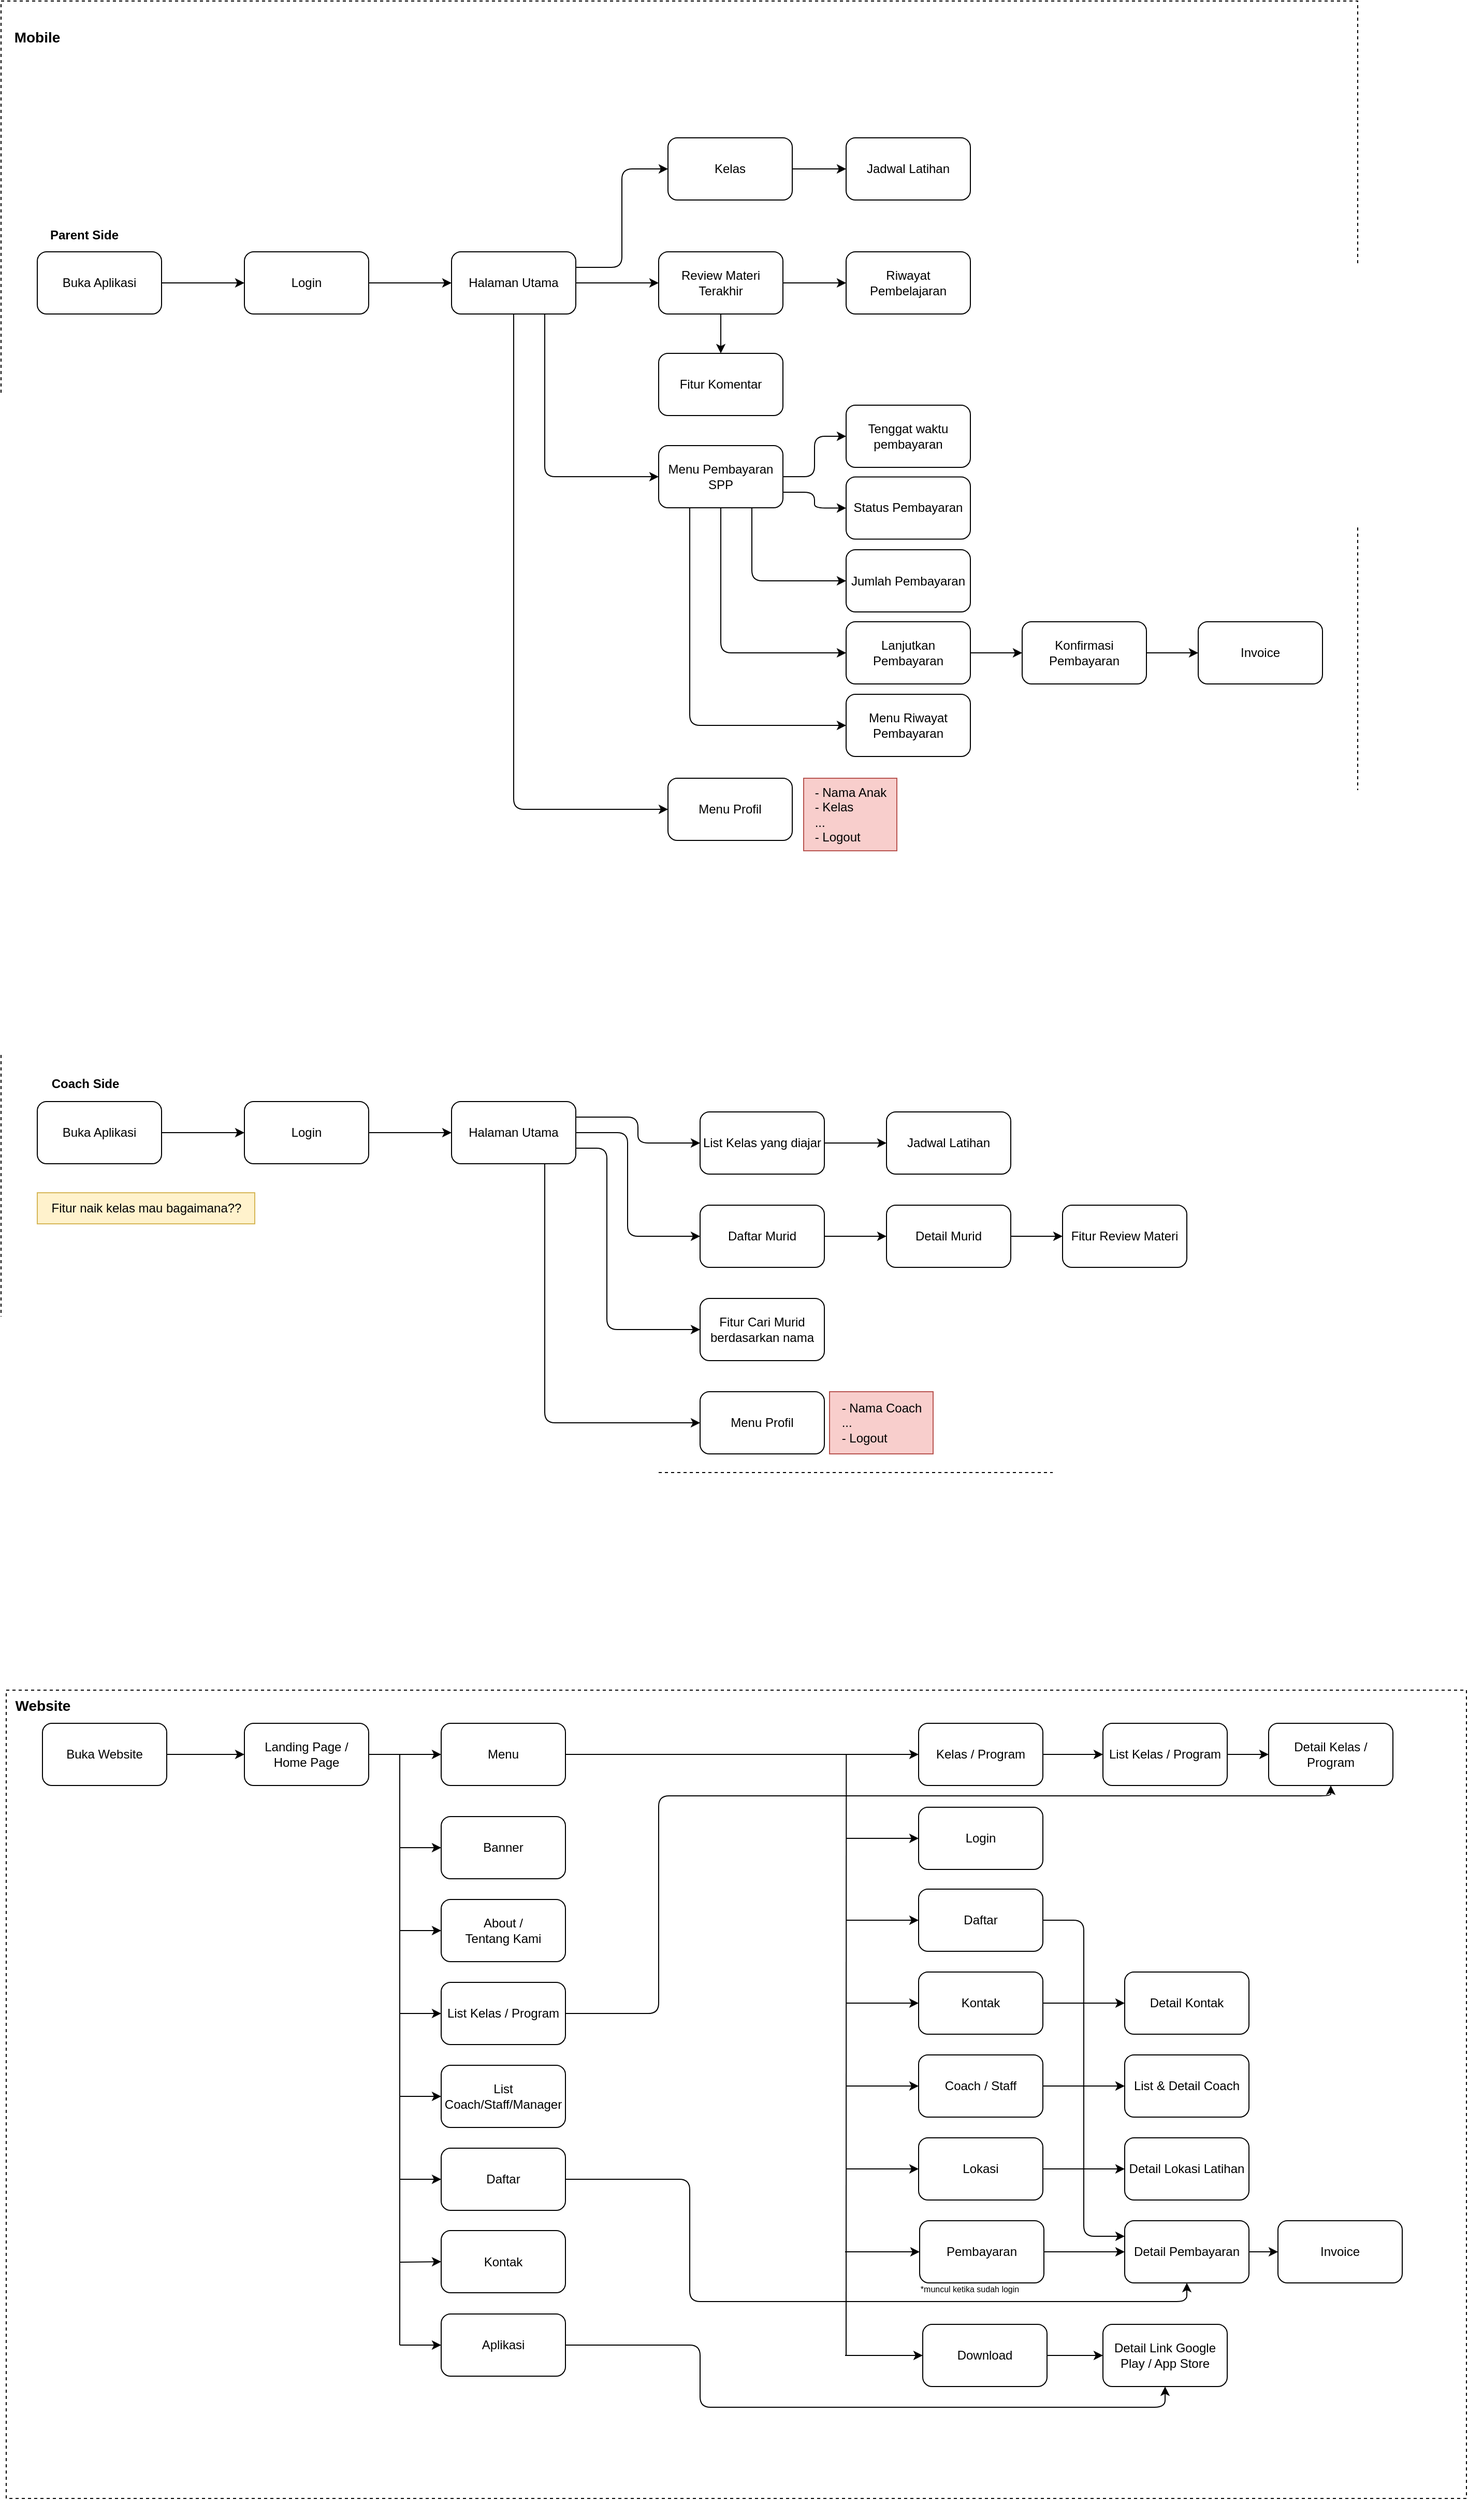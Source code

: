 <mxfile version="20.4.0" type="github">
  <diagram id="vh45LGf_iVn-3GEeVIbv" name="Page-1">
    <mxGraphModel dx="867" dy="981" grid="1" gridSize="10" guides="1" tooltips="1" connect="1" arrows="1" fold="1" page="1" pageScale="1" pageWidth="827" pageHeight="1169" math="0" shadow="0">
      <root>
        <mxCell id="0" />
        <mxCell id="1" parent="0" />
        <mxCell id="_Kc1pAn8sklwfJphpSvI-1" value="" style="rounded=0;whiteSpace=wrap;html=1;fillColor=none;dashed=1;" vertex="1" parent="1">
          <mxGeometry x="850" y="1630" width="1410" height="780" as="geometry" />
        </mxCell>
        <mxCell id="_Kc1pAn8sklwfJphpSvI-2" value="" style="rounded=0;whiteSpace=wrap;html=1;fillColor=none;dashed=1;" vertex="1" parent="1">
          <mxGeometry x="845" width="1310" height="1420" as="geometry" />
        </mxCell>
        <mxCell id="_Kc1pAn8sklwfJphpSvI-3" style="edgeStyle=orthogonalEdgeStyle;rounded=0;orthogonalLoop=1;jettySize=auto;html=1;exitX=1;exitY=0.5;exitDx=0;exitDy=0;entryX=0;entryY=0.5;entryDx=0;entryDy=0;" edge="1" parent="1" source="_Kc1pAn8sklwfJphpSvI-4" target="_Kc1pAn8sklwfJphpSvI-6">
          <mxGeometry relative="1" as="geometry" />
        </mxCell>
        <mxCell id="_Kc1pAn8sklwfJphpSvI-4" value="Buka Aplikasi" style="rounded=1;whiteSpace=wrap;html=1;" vertex="1" parent="1">
          <mxGeometry x="880" y="242" width="120" height="60" as="geometry" />
        </mxCell>
        <mxCell id="_Kc1pAn8sklwfJphpSvI-5" style="edgeStyle=orthogonalEdgeStyle;rounded=0;orthogonalLoop=1;jettySize=auto;html=1;exitX=1;exitY=0.5;exitDx=0;exitDy=0;entryX=0;entryY=0.5;entryDx=0;entryDy=0;" edge="1" parent="1" source="_Kc1pAn8sklwfJphpSvI-6" target="_Kc1pAn8sklwfJphpSvI-11">
          <mxGeometry relative="1" as="geometry" />
        </mxCell>
        <mxCell id="_Kc1pAn8sklwfJphpSvI-6" value="Login" style="rounded=1;whiteSpace=wrap;html=1;" vertex="1" parent="1">
          <mxGeometry x="1080" y="242" width="120" height="60" as="geometry" />
        </mxCell>
        <mxCell id="_Kc1pAn8sklwfJphpSvI-7" style="edgeStyle=orthogonalEdgeStyle;orthogonalLoop=1;jettySize=auto;html=1;exitX=1;exitY=0.25;exitDx=0;exitDy=0;entryX=0;entryY=0.5;entryDx=0;entryDy=0;rounded=1;" edge="1" parent="1" source="_Kc1pAn8sklwfJphpSvI-11" target="_Kc1pAn8sklwfJphpSvI-13">
          <mxGeometry relative="1" as="geometry" />
        </mxCell>
        <mxCell id="_Kc1pAn8sklwfJphpSvI-8" style="edgeStyle=orthogonalEdgeStyle;rounded=1;orthogonalLoop=1;jettySize=auto;html=1;exitX=0.75;exitY=1;exitDx=0;exitDy=0;entryX=0;entryY=0.5;entryDx=0;entryDy=0;" edge="1" parent="1" source="_Kc1pAn8sklwfJphpSvI-11" target="_Kc1pAn8sklwfJphpSvI-25">
          <mxGeometry relative="1" as="geometry" />
        </mxCell>
        <mxCell id="_Kc1pAn8sklwfJphpSvI-9" style="edgeStyle=orthogonalEdgeStyle;rounded=1;orthogonalLoop=1;jettySize=auto;html=1;exitX=0.5;exitY=1;exitDx=0;exitDy=0;entryX=0;entryY=0.5;entryDx=0;entryDy=0;" edge="1" parent="1" source="_Kc1pAn8sklwfJphpSvI-11" target="_Kc1pAn8sklwfJphpSvI-26">
          <mxGeometry relative="1" as="geometry">
            <mxPoint x="1350" y="622" as="targetPoint" />
          </mxGeometry>
        </mxCell>
        <mxCell id="_Kc1pAn8sklwfJphpSvI-10" style="edgeStyle=orthogonalEdgeStyle;rounded=0;orthogonalLoop=1;jettySize=auto;html=1;exitX=1;exitY=0.5;exitDx=0;exitDy=0;entryX=0;entryY=0.5;entryDx=0;entryDy=0;" edge="1" parent="1" source="_Kc1pAn8sklwfJphpSvI-11" target="_Kc1pAn8sklwfJphpSvI-17">
          <mxGeometry relative="1" as="geometry" />
        </mxCell>
        <mxCell id="_Kc1pAn8sklwfJphpSvI-11" value="Halaman Utama" style="rounded=1;whiteSpace=wrap;html=1;" vertex="1" parent="1">
          <mxGeometry x="1280" y="242" width="120" height="60" as="geometry" />
        </mxCell>
        <mxCell id="_Kc1pAn8sklwfJphpSvI-12" style="edgeStyle=orthogonalEdgeStyle;rounded=1;orthogonalLoop=1;jettySize=auto;html=1;exitX=1;exitY=0.5;exitDx=0;exitDy=0;entryX=0;entryY=0.5;entryDx=0;entryDy=0;" edge="1" parent="1" source="_Kc1pAn8sklwfJphpSvI-13" target="_Kc1pAn8sklwfJphpSvI-19">
          <mxGeometry relative="1" as="geometry" />
        </mxCell>
        <mxCell id="_Kc1pAn8sklwfJphpSvI-13" value="Kelas" style="rounded=1;whiteSpace=wrap;html=1;" vertex="1" parent="1">
          <mxGeometry x="1489" y="132" width="120" height="60" as="geometry" />
        </mxCell>
        <mxCell id="_Kc1pAn8sklwfJphpSvI-14" value="Riwayat Pembelajaran" style="rounded=1;whiteSpace=wrap;html=1;" vertex="1" parent="1">
          <mxGeometry x="1661" y="242" width="120" height="60" as="geometry" />
        </mxCell>
        <mxCell id="_Kc1pAn8sklwfJphpSvI-15" style="edgeStyle=orthogonalEdgeStyle;rounded=1;orthogonalLoop=1;jettySize=auto;html=1;exitX=0.5;exitY=1;exitDx=0;exitDy=0;entryX=0.5;entryY=0;entryDx=0;entryDy=0;" edge="1" parent="1" source="_Kc1pAn8sklwfJphpSvI-17" target="_Kc1pAn8sklwfJphpSvI-18">
          <mxGeometry relative="1" as="geometry" />
        </mxCell>
        <mxCell id="_Kc1pAn8sklwfJphpSvI-16" style="edgeStyle=orthogonalEdgeStyle;rounded=0;orthogonalLoop=1;jettySize=auto;html=1;exitX=1;exitY=0.5;exitDx=0;exitDy=0;entryX=0;entryY=0.5;entryDx=0;entryDy=0;" edge="1" parent="1" source="_Kc1pAn8sklwfJphpSvI-17" target="_Kc1pAn8sklwfJphpSvI-14">
          <mxGeometry relative="1" as="geometry" />
        </mxCell>
        <mxCell id="_Kc1pAn8sklwfJphpSvI-17" value="Review Materi Terakhir" style="rounded=1;whiteSpace=wrap;html=1;" vertex="1" parent="1">
          <mxGeometry x="1480" y="242" width="120" height="60" as="geometry" />
        </mxCell>
        <mxCell id="_Kc1pAn8sklwfJphpSvI-18" value="Fitur Komentar" style="rounded=1;whiteSpace=wrap;html=1;" vertex="1" parent="1">
          <mxGeometry x="1480" y="340" width="120" height="60" as="geometry" />
        </mxCell>
        <mxCell id="_Kc1pAn8sklwfJphpSvI-19" value="Jadwal Latihan" style="rounded=1;whiteSpace=wrap;html=1;" vertex="1" parent="1">
          <mxGeometry x="1661" y="132" width="120" height="60" as="geometry" />
        </mxCell>
        <mxCell id="_Kc1pAn8sklwfJphpSvI-20" style="edgeStyle=orthogonalEdgeStyle;rounded=1;orthogonalLoop=1;jettySize=auto;html=1;exitX=1;exitY=0.5;exitDx=0;exitDy=0;entryX=0;entryY=0.5;entryDx=0;entryDy=0;" edge="1" parent="1" source="_Kc1pAn8sklwfJphpSvI-25" target="_Kc1pAn8sklwfJphpSvI-27">
          <mxGeometry relative="1" as="geometry" />
        </mxCell>
        <mxCell id="_Kc1pAn8sklwfJphpSvI-21" style="edgeStyle=orthogonalEdgeStyle;rounded=1;orthogonalLoop=1;jettySize=auto;html=1;exitX=1;exitY=0.75;exitDx=0;exitDy=0;entryX=0;entryY=0.5;entryDx=0;entryDy=0;" edge="1" parent="1" source="_Kc1pAn8sklwfJphpSvI-25" target="_Kc1pAn8sklwfJphpSvI-28">
          <mxGeometry relative="1" as="geometry" />
        </mxCell>
        <mxCell id="_Kc1pAn8sklwfJphpSvI-22" style="edgeStyle=orthogonalEdgeStyle;rounded=1;orthogonalLoop=1;jettySize=auto;html=1;entryX=0;entryY=0.5;entryDx=0;entryDy=0;exitX=0.75;exitY=1;exitDx=0;exitDy=0;" edge="1" parent="1" source="_Kc1pAn8sklwfJphpSvI-25" target="_Kc1pAn8sklwfJphpSvI-29">
          <mxGeometry relative="1" as="geometry">
            <mxPoint x="1610" y="592" as="sourcePoint" />
          </mxGeometry>
        </mxCell>
        <mxCell id="_Kc1pAn8sklwfJphpSvI-23" style="edgeStyle=orthogonalEdgeStyle;rounded=1;orthogonalLoop=1;jettySize=auto;html=1;exitX=0.5;exitY=1;exitDx=0;exitDy=0;entryX=0;entryY=0.5;entryDx=0;entryDy=0;" edge="1" parent="1" source="_Kc1pAn8sklwfJphpSvI-25" target="_Kc1pAn8sklwfJphpSvI-31">
          <mxGeometry relative="1" as="geometry" />
        </mxCell>
        <mxCell id="_Kc1pAn8sklwfJphpSvI-24" style="edgeStyle=orthogonalEdgeStyle;rounded=1;orthogonalLoop=1;jettySize=auto;html=1;exitX=0.25;exitY=1;exitDx=0;exitDy=0;entryX=0;entryY=0.5;entryDx=0;entryDy=0;" edge="1" parent="1" source="_Kc1pAn8sklwfJphpSvI-25" target="_Kc1pAn8sklwfJphpSvI-32">
          <mxGeometry relative="1" as="geometry" />
        </mxCell>
        <mxCell id="_Kc1pAn8sklwfJphpSvI-25" value="Menu Pembayaran SPP" style="rounded=1;whiteSpace=wrap;html=1;" vertex="1" parent="1">
          <mxGeometry x="1480" y="429" width="120" height="60" as="geometry" />
        </mxCell>
        <mxCell id="_Kc1pAn8sklwfJphpSvI-26" value="Menu Profil" style="rounded=1;whiteSpace=wrap;html=1;" vertex="1" parent="1">
          <mxGeometry x="1489" y="750" width="120" height="60" as="geometry" />
        </mxCell>
        <mxCell id="_Kc1pAn8sklwfJphpSvI-27" value="Tenggat waktu pembayaran" style="rounded=1;whiteSpace=wrap;html=1;" vertex="1" parent="1">
          <mxGeometry x="1661" y="390" width="120" height="60" as="geometry" />
        </mxCell>
        <mxCell id="_Kc1pAn8sklwfJphpSvI-28" value="Status Pembayaran" style="rounded=1;whiteSpace=wrap;html=1;" vertex="1" parent="1">
          <mxGeometry x="1661" y="459.25" width="120" height="60" as="geometry" />
        </mxCell>
        <mxCell id="_Kc1pAn8sklwfJphpSvI-29" value="Jumlah Pembayaran" style="rounded=1;whiteSpace=wrap;html=1;" vertex="1" parent="1">
          <mxGeometry x="1661" y="529.5" width="120" height="60" as="geometry" />
        </mxCell>
        <mxCell id="_Kc1pAn8sklwfJphpSvI-30" style="edgeStyle=orthogonalEdgeStyle;rounded=1;orthogonalLoop=1;jettySize=auto;html=1;exitX=1;exitY=0.5;exitDx=0;exitDy=0;entryX=0;entryY=0.5;entryDx=0;entryDy=0;" edge="1" parent="1" source="_Kc1pAn8sklwfJphpSvI-31" target="_Kc1pAn8sklwfJphpSvI-34">
          <mxGeometry relative="1" as="geometry">
            <mxPoint x="1910" y="632" as="targetPoint" />
          </mxGeometry>
        </mxCell>
        <mxCell id="_Kc1pAn8sklwfJphpSvI-31" value="Lanjutkan Pembayaran" style="rounded=1;whiteSpace=wrap;html=1;" vertex="1" parent="1">
          <mxGeometry x="1661" y="599" width="120" height="60" as="geometry" />
        </mxCell>
        <mxCell id="_Kc1pAn8sklwfJphpSvI-32" value="Menu Riwayat Pembayaran" style="rounded=1;whiteSpace=wrap;html=1;" vertex="1" parent="1">
          <mxGeometry x="1661" y="669" width="120" height="60" as="geometry" />
        </mxCell>
        <mxCell id="_Kc1pAn8sklwfJphpSvI-33" style="edgeStyle=orthogonalEdgeStyle;rounded=1;orthogonalLoop=1;jettySize=auto;html=1;exitX=1;exitY=0.5;exitDx=0;exitDy=0;entryX=0;entryY=0.5;entryDx=0;entryDy=0;" edge="1" parent="1" source="_Kc1pAn8sklwfJphpSvI-34" target="_Kc1pAn8sklwfJphpSvI-35">
          <mxGeometry relative="1" as="geometry" />
        </mxCell>
        <mxCell id="_Kc1pAn8sklwfJphpSvI-34" value="Konfirmasi Pembayaran" style="rounded=1;whiteSpace=wrap;html=1;" vertex="1" parent="1">
          <mxGeometry x="1831" y="599" width="120" height="60" as="geometry" />
        </mxCell>
        <mxCell id="_Kc1pAn8sklwfJphpSvI-35" value="Invoice" style="rounded=1;whiteSpace=wrap;html=1;" vertex="1" parent="1">
          <mxGeometry x="2001" y="599" width="120" height="60" as="geometry" />
        </mxCell>
        <mxCell id="_Kc1pAn8sklwfJphpSvI-36" value="&lt;font style=&quot;font-size: 12px;&quot;&gt;Parent Side&lt;/font&gt;" style="text;html=1;align=center;verticalAlign=middle;resizable=0;points=[];autosize=1;strokeColor=none;fillColor=none;fontStyle=1" vertex="1" parent="1">
          <mxGeometry x="880" y="211" width="90" height="30" as="geometry" />
        </mxCell>
        <mxCell id="_Kc1pAn8sklwfJphpSvI-37" style="edgeStyle=orthogonalEdgeStyle;rounded=0;orthogonalLoop=1;jettySize=auto;html=1;exitX=1;exitY=0.5;exitDx=0;exitDy=0;entryX=0;entryY=0.5;entryDx=0;entryDy=0;" edge="1" parent="1" source="_Kc1pAn8sklwfJphpSvI-38" target="_Kc1pAn8sklwfJphpSvI-40">
          <mxGeometry relative="1" as="geometry" />
        </mxCell>
        <mxCell id="_Kc1pAn8sklwfJphpSvI-38" value="Buka Aplikasi" style="rounded=1;whiteSpace=wrap;html=1;" vertex="1" parent="1">
          <mxGeometry x="880" y="1062" width="120" height="60" as="geometry" />
        </mxCell>
        <mxCell id="_Kc1pAn8sklwfJphpSvI-39" style="edgeStyle=orthogonalEdgeStyle;rounded=0;orthogonalLoop=1;jettySize=auto;html=1;exitX=1;exitY=0.5;exitDx=0;exitDy=0;entryX=0;entryY=0.5;entryDx=0;entryDy=0;" edge="1" parent="1" source="_Kc1pAn8sklwfJphpSvI-40" target="_Kc1pAn8sklwfJphpSvI-45">
          <mxGeometry relative="1" as="geometry" />
        </mxCell>
        <mxCell id="_Kc1pAn8sklwfJphpSvI-40" value="Login" style="rounded=1;whiteSpace=wrap;html=1;" vertex="1" parent="1">
          <mxGeometry x="1080" y="1062" width="120" height="60" as="geometry" />
        </mxCell>
        <mxCell id="_Kc1pAn8sklwfJphpSvI-41" style="edgeStyle=orthogonalEdgeStyle;rounded=1;orthogonalLoop=1;jettySize=auto;html=1;exitX=1;exitY=0.25;exitDx=0;exitDy=0;entryX=0;entryY=0.5;entryDx=0;entryDy=0;" edge="1" parent="1" source="_Kc1pAn8sklwfJphpSvI-45" target="_Kc1pAn8sklwfJphpSvI-48">
          <mxGeometry relative="1" as="geometry" />
        </mxCell>
        <mxCell id="_Kc1pAn8sklwfJphpSvI-42" style="edgeStyle=orthogonalEdgeStyle;rounded=1;orthogonalLoop=1;jettySize=auto;html=1;exitX=1;exitY=0.5;exitDx=0;exitDy=0;entryX=0;entryY=0.5;entryDx=0;entryDy=0;" edge="1" parent="1" source="_Kc1pAn8sklwfJphpSvI-45" target="_Kc1pAn8sklwfJphpSvI-50">
          <mxGeometry relative="1" as="geometry">
            <Array as="points">
              <mxPoint x="1450" y="1092" />
              <mxPoint x="1450" y="1192" />
            </Array>
          </mxGeometry>
        </mxCell>
        <mxCell id="_Kc1pAn8sklwfJphpSvI-43" style="edgeStyle=orthogonalEdgeStyle;rounded=1;orthogonalLoop=1;jettySize=auto;html=1;exitX=1;exitY=0.75;exitDx=0;exitDy=0;entryX=0;entryY=0.5;entryDx=0;entryDy=0;" edge="1" parent="1" source="_Kc1pAn8sklwfJphpSvI-45" target="_Kc1pAn8sklwfJphpSvI-51">
          <mxGeometry relative="1" as="geometry">
            <Array as="points">
              <mxPoint x="1430" y="1107" />
              <mxPoint x="1430" y="1282" />
            </Array>
          </mxGeometry>
        </mxCell>
        <mxCell id="_Kc1pAn8sklwfJphpSvI-44" style="edgeStyle=orthogonalEdgeStyle;rounded=1;orthogonalLoop=1;jettySize=auto;html=1;exitX=0.75;exitY=1;exitDx=0;exitDy=0;entryX=0;entryY=0.5;entryDx=0;entryDy=0;" edge="1" parent="1" source="_Kc1pAn8sklwfJphpSvI-45" target="_Kc1pAn8sklwfJphpSvI-54">
          <mxGeometry relative="1" as="geometry" />
        </mxCell>
        <mxCell id="_Kc1pAn8sklwfJphpSvI-45" value="Halaman Utama" style="rounded=1;whiteSpace=wrap;html=1;" vertex="1" parent="1">
          <mxGeometry x="1280" y="1062" width="120" height="60" as="geometry" />
        </mxCell>
        <mxCell id="_Kc1pAn8sklwfJphpSvI-46" value="Coach Side" style="text;html=1;align=center;verticalAlign=middle;resizable=0;points=[];autosize=1;strokeColor=none;fillColor=none;fontStyle=1" vertex="1" parent="1">
          <mxGeometry x="881" y="1030" width="90" height="30" as="geometry" />
        </mxCell>
        <mxCell id="_Kc1pAn8sklwfJphpSvI-47" style="edgeStyle=orthogonalEdgeStyle;rounded=1;orthogonalLoop=1;jettySize=auto;html=1;exitX=1;exitY=0.5;exitDx=0;exitDy=0;entryX=0;entryY=0.5;entryDx=0;entryDy=0;" edge="1" parent="1" source="_Kc1pAn8sklwfJphpSvI-48" target="_Kc1pAn8sklwfJphpSvI-53">
          <mxGeometry relative="1" as="geometry" />
        </mxCell>
        <mxCell id="_Kc1pAn8sklwfJphpSvI-48" value="List Kelas yang diajar" style="rounded=1;whiteSpace=wrap;html=1;" vertex="1" parent="1">
          <mxGeometry x="1520" y="1072" width="120" height="60" as="geometry" />
        </mxCell>
        <mxCell id="_Kc1pAn8sklwfJphpSvI-49" style="edgeStyle=orthogonalEdgeStyle;rounded=1;orthogonalLoop=1;jettySize=auto;html=1;exitX=1;exitY=0.5;exitDx=0;exitDy=0;entryX=0;entryY=0.5;entryDx=0;entryDy=0;" edge="1" parent="1" source="_Kc1pAn8sklwfJphpSvI-50" target="_Kc1pAn8sklwfJphpSvI-57">
          <mxGeometry relative="1" as="geometry" />
        </mxCell>
        <mxCell id="_Kc1pAn8sklwfJphpSvI-50" value="Daftar Murid" style="rounded=1;whiteSpace=wrap;html=1;" vertex="1" parent="1">
          <mxGeometry x="1520" y="1162" width="120" height="60" as="geometry" />
        </mxCell>
        <mxCell id="_Kc1pAn8sklwfJphpSvI-51" value="Fitur Cari Murid berdasarkan nama" style="rounded=1;whiteSpace=wrap;html=1;" vertex="1" parent="1">
          <mxGeometry x="1520" y="1252" width="120" height="60" as="geometry" />
        </mxCell>
        <mxCell id="_Kc1pAn8sklwfJphpSvI-52" value="Fitur Review Materi" style="rounded=1;whiteSpace=wrap;html=1;" vertex="1" parent="1">
          <mxGeometry x="1870" y="1162" width="120" height="60" as="geometry" />
        </mxCell>
        <mxCell id="_Kc1pAn8sklwfJphpSvI-53" value="Jadwal Latihan" style="rounded=1;whiteSpace=wrap;html=1;" vertex="1" parent="1">
          <mxGeometry x="1700" y="1072" width="120" height="60" as="geometry" />
        </mxCell>
        <mxCell id="_Kc1pAn8sklwfJphpSvI-54" value="Menu Profil" style="rounded=1;whiteSpace=wrap;html=1;" vertex="1" parent="1">
          <mxGeometry x="1520" y="1342" width="120" height="60" as="geometry" />
        </mxCell>
        <mxCell id="_Kc1pAn8sklwfJphpSvI-55" value="Fitur naik kelas mau bagaimana??" style="text;html=1;align=center;verticalAlign=middle;resizable=0;points=[];autosize=1;strokeColor=#d6b656;fillColor=#fff2cc;" vertex="1" parent="1">
          <mxGeometry x="880" y="1150" width="210" height="30" as="geometry" />
        </mxCell>
        <mxCell id="_Kc1pAn8sklwfJphpSvI-56" style="edgeStyle=orthogonalEdgeStyle;rounded=1;orthogonalLoop=1;jettySize=auto;html=1;exitX=1;exitY=0.5;exitDx=0;exitDy=0;entryX=0;entryY=0.5;entryDx=0;entryDy=0;" edge="1" parent="1" source="_Kc1pAn8sklwfJphpSvI-57" target="_Kc1pAn8sklwfJphpSvI-52">
          <mxGeometry relative="1" as="geometry" />
        </mxCell>
        <mxCell id="_Kc1pAn8sklwfJphpSvI-57" value="Detail Murid" style="rounded=1;whiteSpace=wrap;html=1;" vertex="1" parent="1">
          <mxGeometry x="1700" y="1162" width="120" height="60" as="geometry" />
        </mxCell>
        <mxCell id="_Kc1pAn8sklwfJphpSvI-58" value="&lt;div style=&quot;text-align: left;&quot;&gt;&lt;span style=&quot;background-color: initial;&quot;&gt;- Nama Anak&lt;/span&gt;&lt;/div&gt;&lt;div style=&quot;text-align: left;&quot;&gt;&lt;span style=&quot;background-color: initial;&quot;&gt;- Kelas&lt;/span&gt;&lt;/div&gt;&lt;div style=&quot;text-align: left;&quot;&gt;&lt;span style=&quot;background-color: initial;&quot;&gt;...&lt;/span&gt;&lt;/div&gt;&lt;div style=&quot;text-align: left;&quot;&gt;&lt;span style=&quot;background-color: initial;&quot;&gt;- Logout&lt;/span&gt;&lt;/div&gt;" style="text;html=1;align=center;verticalAlign=middle;resizable=0;points=[];autosize=1;strokeColor=#b85450;fillColor=#f8cecc;" vertex="1" parent="1">
          <mxGeometry x="1620" y="750" width="90" height="70" as="geometry" />
        </mxCell>
        <mxCell id="_Kc1pAn8sklwfJphpSvI-59" value="&lt;div style=&quot;text-align: left;&quot;&gt;&lt;span style=&quot;background-color: initial;&quot;&gt;- Nama Coach&lt;/span&gt;&lt;/div&gt;&lt;div style=&quot;text-align: left;&quot;&gt;&lt;span style=&quot;background-color: initial;&quot;&gt;...&lt;/span&gt;&lt;/div&gt;&lt;div style=&quot;text-align: left;&quot;&gt;&lt;span style=&quot;background-color: initial;&quot;&gt;- Logout&lt;/span&gt;&lt;/div&gt;" style="text;html=1;align=center;verticalAlign=middle;resizable=0;points=[];autosize=1;strokeColor=#b85450;fillColor=#f8cecc;" vertex="1" parent="1">
          <mxGeometry x="1645" y="1342" width="100" height="60" as="geometry" />
        </mxCell>
        <mxCell id="_Kc1pAn8sklwfJphpSvI-60" style="edgeStyle=orthogonalEdgeStyle;rounded=1;orthogonalLoop=1;jettySize=auto;html=1;exitX=1;exitY=0.5;exitDx=0;exitDy=0;entryX=0;entryY=0.5;entryDx=0;entryDy=0;strokeColor=#000000;" edge="1" parent="1" source="_Kc1pAn8sklwfJphpSvI-61" target="_Kc1pAn8sklwfJphpSvI-63">
          <mxGeometry relative="1" as="geometry" />
        </mxCell>
        <mxCell id="_Kc1pAn8sklwfJphpSvI-61" value="Buka Website" style="rounded=1;whiteSpace=wrap;html=1;" vertex="1" parent="1">
          <mxGeometry x="885" y="1662" width="120" height="60" as="geometry" />
        </mxCell>
        <mxCell id="_Kc1pAn8sklwfJphpSvI-62" style="edgeStyle=orthogonalEdgeStyle;rounded=1;orthogonalLoop=1;jettySize=auto;html=1;exitX=1;exitY=0.5;exitDx=0;exitDy=0;entryX=0;entryY=0.5;entryDx=0;entryDy=0;strokeColor=#000000;" edge="1" parent="1" source="_Kc1pAn8sklwfJphpSvI-63" target="_Kc1pAn8sklwfJphpSvI-65">
          <mxGeometry relative="1" as="geometry" />
        </mxCell>
        <mxCell id="_Kc1pAn8sklwfJphpSvI-63" value="Landing Page /&lt;br&gt;Home Page" style="rounded=1;whiteSpace=wrap;html=1;" vertex="1" parent="1">
          <mxGeometry x="1080" y="1662" width="120" height="60" as="geometry" />
        </mxCell>
        <mxCell id="_Kc1pAn8sklwfJphpSvI-64" style="edgeStyle=orthogonalEdgeStyle;rounded=1;orthogonalLoop=1;jettySize=auto;html=1;exitX=1;exitY=0.5;exitDx=0;exitDy=0;entryX=0;entryY=0.5;entryDx=0;entryDy=0;strokeColor=#000000;" edge="1" parent="1" source="_Kc1pAn8sklwfJphpSvI-65" target="_Kc1pAn8sklwfJphpSvI-75">
          <mxGeometry relative="1" as="geometry" />
        </mxCell>
        <mxCell id="_Kc1pAn8sklwfJphpSvI-65" value="Menu" style="rounded=1;whiteSpace=wrap;html=1;" vertex="1" parent="1">
          <mxGeometry x="1270" y="1662" width="120" height="60" as="geometry" />
        </mxCell>
        <mxCell id="_Kc1pAn8sklwfJphpSvI-66" value="Banner" style="rounded=1;whiteSpace=wrap;html=1;" vertex="1" parent="1">
          <mxGeometry x="1270" y="1752" width="120" height="60" as="geometry" />
        </mxCell>
        <mxCell id="_Kc1pAn8sklwfJphpSvI-67" value="About /&lt;br&gt;Tentang Kami" style="rounded=1;whiteSpace=wrap;html=1;" vertex="1" parent="1">
          <mxGeometry x="1270" y="1832" width="120" height="60" as="geometry" />
        </mxCell>
        <mxCell id="_Kc1pAn8sklwfJphpSvI-68" style="edgeStyle=orthogonalEdgeStyle;rounded=1;orthogonalLoop=1;jettySize=auto;html=1;exitX=1;exitY=0.5;exitDx=0;exitDy=0;entryX=0.5;entryY=1;entryDx=0;entryDy=0;strokeColor=#000000;fontSize=8;jumpStyle=arc;" edge="1" parent="1" source="_Kc1pAn8sklwfJphpSvI-69" target="_Kc1pAn8sklwfJphpSvI-100">
          <mxGeometry relative="1" as="geometry">
            <Array as="points">
              <mxPoint x="1480" y="1942" />
              <mxPoint x="1480" y="1732" />
              <mxPoint x="2129" y="1732" />
            </Array>
          </mxGeometry>
        </mxCell>
        <mxCell id="_Kc1pAn8sklwfJphpSvI-69" value="List Kelas / Program" style="rounded=1;whiteSpace=wrap;html=1;" vertex="1" parent="1">
          <mxGeometry x="1270" y="1912" width="120" height="60" as="geometry" />
        </mxCell>
        <mxCell id="_Kc1pAn8sklwfJphpSvI-70" value="List Coach/Staff/Manager" style="rounded=1;whiteSpace=wrap;html=1;" vertex="1" parent="1">
          <mxGeometry x="1270" y="1992" width="120" height="60" as="geometry" />
        </mxCell>
        <mxCell id="_Kc1pAn8sklwfJphpSvI-71" style="edgeStyle=orthogonalEdgeStyle;rounded=1;orthogonalLoop=1;jettySize=auto;html=1;exitX=1;exitY=0.5;exitDx=0;exitDy=0;entryX=0.5;entryY=1;entryDx=0;entryDy=0;strokeColor=#000000;fontSize=8;" edge="1" parent="1" source="_Kc1pAn8sklwfJphpSvI-72" target="_Kc1pAn8sklwfJphpSvI-106">
          <mxGeometry relative="1" as="geometry">
            <Array as="points">
              <mxPoint x="1510" y="2102" />
              <mxPoint x="1510" y="2220" />
              <mxPoint x="1990" y="2220" />
            </Array>
          </mxGeometry>
        </mxCell>
        <mxCell id="_Kc1pAn8sklwfJphpSvI-72" value="Daftar" style="rounded=1;whiteSpace=wrap;html=1;" vertex="1" parent="1">
          <mxGeometry x="1270" y="2072" width="120" height="60" as="geometry" />
        </mxCell>
        <mxCell id="_Kc1pAn8sklwfJphpSvI-73" value="Kontak" style="rounded=1;whiteSpace=wrap;html=1;" vertex="1" parent="1">
          <mxGeometry x="1270" y="2151.5" width="120" height="60" as="geometry" />
        </mxCell>
        <mxCell id="_Kc1pAn8sklwfJphpSvI-74" style="edgeStyle=orthogonalEdgeStyle;rounded=1;orthogonalLoop=1;jettySize=auto;html=1;exitX=1;exitY=0.5;exitDx=0;exitDy=0;entryX=0;entryY=0.5;entryDx=0;entryDy=0;strokeColor=#000000;" edge="1" parent="1" source="_Kc1pAn8sklwfJphpSvI-75" target="_Kc1pAn8sklwfJphpSvI-99">
          <mxGeometry relative="1" as="geometry" />
        </mxCell>
        <mxCell id="_Kc1pAn8sklwfJphpSvI-75" value="Kelas / Program" style="rounded=1;whiteSpace=wrap;html=1;" vertex="1" parent="1">
          <mxGeometry x="1731" y="1662" width="120" height="60" as="geometry" />
        </mxCell>
        <mxCell id="_Kc1pAn8sklwfJphpSvI-76" value="Login" style="rounded=1;whiteSpace=wrap;html=1;" vertex="1" parent="1">
          <mxGeometry x="1731" y="1743" width="120" height="60" as="geometry" />
        </mxCell>
        <mxCell id="_Kc1pAn8sklwfJphpSvI-77" style="edgeStyle=orthogonalEdgeStyle;rounded=1;orthogonalLoop=1;jettySize=auto;html=1;exitX=1;exitY=0.5;exitDx=0;exitDy=0;entryX=0;entryY=0.25;entryDx=0;entryDy=0;strokeColor=#000000;fontSize=8;jumpStyle=arc;" edge="1" parent="1" source="_Kc1pAn8sklwfJphpSvI-78" target="_Kc1pAn8sklwfJphpSvI-106">
          <mxGeometry relative="1" as="geometry" />
        </mxCell>
        <mxCell id="_Kc1pAn8sklwfJphpSvI-78" value="Daftar" style="rounded=1;whiteSpace=wrap;html=1;" vertex="1" parent="1">
          <mxGeometry x="1731" y="1822" width="120" height="60" as="geometry" />
        </mxCell>
        <mxCell id="_Kc1pAn8sklwfJphpSvI-79" style="edgeStyle=orthogonalEdgeStyle;rounded=1;orthogonalLoop=1;jettySize=auto;html=1;exitX=1;exitY=0.5;exitDx=0;exitDy=0;entryX=0;entryY=0.5;entryDx=0;entryDy=0;strokeColor=#000000;fontSize=8;" edge="1" parent="1" source="_Kc1pAn8sklwfJphpSvI-80" target="_Kc1pAn8sklwfJphpSvI-107">
          <mxGeometry relative="1" as="geometry" />
        </mxCell>
        <mxCell id="_Kc1pAn8sklwfJphpSvI-80" value="Kontak" style="rounded=1;whiteSpace=wrap;html=1;" vertex="1" parent="1">
          <mxGeometry x="1731" y="1902" width="120" height="60" as="geometry" />
        </mxCell>
        <mxCell id="_Kc1pAn8sklwfJphpSvI-81" style="edgeStyle=orthogonalEdgeStyle;rounded=1;orthogonalLoop=1;jettySize=auto;html=1;exitX=1;exitY=0.5;exitDx=0;exitDy=0;entryX=0;entryY=0.5;entryDx=0;entryDy=0;strokeColor=#000000;fontSize=8;" edge="1" parent="1" source="_Kc1pAn8sklwfJphpSvI-82" target="_Kc1pAn8sklwfJphpSvI-108">
          <mxGeometry relative="1" as="geometry" />
        </mxCell>
        <mxCell id="_Kc1pAn8sklwfJphpSvI-82" value="Coach / Staff" style="rounded=1;whiteSpace=wrap;html=1;" vertex="1" parent="1">
          <mxGeometry x="1731" y="1982" width="120" height="60" as="geometry" />
        </mxCell>
        <mxCell id="_Kc1pAn8sklwfJphpSvI-83" style="edgeStyle=orthogonalEdgeStyle;rounded=1;orthogonalLoop=1;jettySize=auto;html=1;exitX=1;exitY=0.5;exitDx=0;exitDy=0;strokeColor=#000000;fontSize=8;" edge="1" parent="1" source="_Kc1pAn8sklwfJphpSvI-84" target="_Kc1pAn8sklwfJphpSvI-109">
          <mxGeometry relative="1" as="geometry" />
        </mxCell>
        <mxCell id="_Kc1pAn8sklwfJphpSvI-84" value="Lokasi" style="rounded=1;whiteSpace=wrap;html=1;" vertex="1" parent="1">
          <mxGeometry x="1731" y="2062" width="120" height="60" as="geometry" />
        </mxCell>
        <mxCell id="_Kc1pAn8sklwfJphpSvI-85" value="" style="endArrow=none;html=1;rounded=1;strokeColor=#000000;" edge="1" parent="1">
          <mxGeometry width="50" height="50" relative="1" as="geometry">
            <mxPoint x="1230" y="2262.0" as="sourcePoint" />
            <mxPoint x="1230" y="1692.0" as="targetPoint" />
          </mxGeometry>
        </mxCell>
        <mxCell id="_Kc1pAn8sklwfJphpSvI-86" value="" style="endArrow=classic;html=1;rounded=1;strokeColor=#000000;entryX=0;entryY=0.5;entryDx=0;entryDy=0;" edge="1" parent="1" target="_Kc1pAn8sklwfJphpSvI-66">
          <mxGeometry width="50" height="50" relative="1" as="geometry">
            <mxPoint x="1230" y="1782.0" as="sourcePoint" />
            <mxPoint x="1350" y="1942" as="targetPoint" />
          </mxGeometry>
        </mxCell>
        <mxCell id="_Kc1pAn8sklwfJphpSvI-87" value="" style="endArrow=classic;html=1;rounded=1;strokeColor=#000000;entryX=0;entryY=0.5;entryDx=0;entryDy=0;" edge="1" parent="1" target="_Kc1pAn8sklwfJphpSvI-67">
          <mxGeometry width="50" height="50" relative="1" as="geometry">
            <mxPoint x="1230" y="1862.0" as="sourcePoint" />
            <mxPoint x="1280" y="1792" as="targetPoint" />
          </mxGeometry>
        </mxCell>
        <mxCell id="_Kc1pAn8sklwfJphpSvI-88" value="" style="endArrow=classic;html=1;rounded=1;strokeColor=#000000;entryX=0;entryY=0.5;entryDx=0;entryDy=0;" edge="1" parent="1" target="_Kc1pAn8sklwfJphpSvI-69">
          <mxGeometry width="50" height="50" relative="1" as="geometry">
            <mxPoint x="1230" y="1942.0" as="sourcePoint" />
            <mxPoint x="1290" y="1802" as="targetPoint" />
          </mxGeometry>
        </mxCell>
        <mxCell id="_Kc1pAn8sklwfJphpSvI-89" value="" style="endArrow=classic;html=1;rounded=1;strokeColor=#000000;entryX=0;entryY=0.5;entryDx=0;entryDy=0;" edge="1" parent="1" target="_Kc1pAn8sklwfJphpSvI-70">
          <mxGeometry width="50" height="50" relative="1" as="geometry">
            <mxPoint x="1230" y="2022.0" as="sourcePoint" />
            <mxPoint x="1300" y="1812" as="targetPoint" />
          </mxGeometry>
        </mxCell>
        <mxCell id="_Kc1pAn8sklwfJphpSvI-90" value="" style="endArrow=classic;html=1;rounded=1;strokeColor=#000000;entryX=0;entryY=0.5;entryDx=0;entryDy=0;" edge="1" parent="1" target="_Kc1pAn8sklwfJphpSvI-72">
          <mxGeometry width="50" height="50" relative="1" as="geometry">
            <mxPoint x="1230" y="2102.0" as="sourcePoint" />
            <mxPoint x="1310" y="1822" as="targetPoint" />
          </mxGeometry>
        </mxCell>
        <mxCell id="_Kc1pAn8sklwfJphpSvI-91" value="" style="endArrow=classic;html=1;rounded=1;strokeColor=#000000;entryX=0;entryY=0.5;entryDx=0;entryDy=0;" edge="1" parent="1" target="_Kc1pAn8sklwfJphpSvI-73">
          <mxGeometry width="50" height="50" relative="1" as="geometry">
            <mxPoint x="1230" y="2182.0" as="sourcePoint" />
            <mxPoint x="1320" y="1832" as="targetPoint" />
          </mxGeometry>
        </mxCell>
        <mxCell id="_Kc1pAn8sklwfJphpSvI-92" value="" style="endArrow=none;html=1;rounded=1;strokeColor=#000000;" edge="1" parent="1">
          <mxGeometry width="50" height="50" relative="1" as="geometry">
            <mxPoint x="1661.0" y="2272.0" as="sourcePoint" />
            <mxPoint x="1661.17" y="1692.0" as="targetPoint" />
          </mxGeometry>
        </mxCell>
        <mxCell id="_Kc1pAn8sklwfJphpSvI-93" value="" style="endArrow=classic;html=1;rounded=1;strokeColor=#000000;entryX=0;entryY=0.5;entryDx=0;entryDy=0;" edge="1" parent="1" target="_Kc1pAn8sklwfJphpSvI-76">
          <mxGeometry width="50" height="50" relative="1" as="geometry">
            <mxPoint x="1661.0" y="1773" as="sourcePoint" />
            <mxPoint x="1571" y="1892" as="targetPoint" />
          </mxGeometry>
        </mxCell>
        <mxCell id="_Kc1pAn8sklwfJphpSvI-94" value="" style="endArrow=classic;html=1;rounded=1;strokeColor=#000000;entryX=0;entryY=0.5;entryDx=0;entryDy=0;" edge="1" parent="1" target="_Kc1pAn8sklwfJphpSvI-78">
          <mxGeometry width="50" height="50" relative="1" as="geometry">
            <mxPoint x="1661.0" y="1852.0" as="sourcePoint" />
            <mxPoint x="1741" y="1783" as="targetPoint" />
          </mxGeometry>
        </mxCell>
        <mxCell id="_Kc1pAn8sklwfJphpSvI-95" value="" style="endArrow=classic;html=1;rounded=1;strokeColor=#000000;entryX=0;entryY=0.5;entryDx=0;entryDy=0;" edge="1" parent="1" target="_Kc1pAn8sklwfJphpSvI-80">
          <mxGeometry width="50" height="50" relative="1" as="geometry">
            <mxPoint x="1661.0" y="1932.0" as="sourcePoint" />
            <mxPoint x="1751" y="1793" as="targetPoint" />
          </mxGeometry>
        </mxCell>
        <mxCell id="_Kc1pAn8sklwfJphpSvI-96" value="" style="endArrow=classic;html=1;rounded=1;strokeColor=#000000;entryX=0;entryY=0.5;entryDx=0;entryDy=0;" edge="1" parent="1" target="_Kc1pAn8sklwfJphpSvI-82">
          <mxGeometry width="50" height="50" relative="1" as="geometry">
            <mxPoint x="1661.0" y="2012.0" as="sourcePoint" />
            <mxPoint x="1741" y="1942" as="targetPoint" />
          </mxGeometry>
        </mxCell>
        <mxCell id="_Kc1pAn8sklwfJphpSvI-97" value="" style="endArrow=classic;html=1;rounded=1;strokeColor=#000000;entryX=0;entryY=0.5;entryDx=0;entryDy=0;" edge="1" parent="1" target="_Kc1pAn8sklwfJphpSvI-84">
          <mxGeometry width="50" height="50" relative="1" as="geometry">
            <mxPoint x="1661.0" y="2092.0" as="sourcePoint" />
            <mxPoint x="1751" y="1952" as="targetPoint" />
          </mxGeometry>
        </mxCell>
        <mxCell id="_Kc1pAn8sklwfJphpSvI-98" style="edgeStyle=orthogonalEdgeStyle;rounded=1;orthogonalLoop=1;jettySize=auto;html=1;exitX=1;exitY=0.5;exitDx=0;exitDy=0;entryX=0;entryY=0.5;entryDx=0;entryDy=0;strokeColor=#000000;" edge="1" parent="1" source="_Kc1pAn8sklwfJphpSvI-99" target="_Kc1pAn8sklwfJphpSvI-100">
          <mxGeometry relative="1" as="geometry" />
        </mxCell>
        <mxCell id="_Kc1pAn8sklwfJphpSvI-99" value="List Kelas / Program" style="rounded=1;whiteSpace=wrap;html=1;" vertex="1" parent="1">
          <mxGeometry x="1909" y="1662" width="120" height="60" as="geometry" />
        </mxCell>
        <mxCell id="_Kc1pAn8sklwfJphpSvI-100" value="Detail Kelas / Program" style="rounded=1;whiteSpace=wrap;html=1;" vertex="1" parent="1">
          <mxGeometry x="2069" y="1662" width="120" height="60" as="geometry" />
        </mxCell>
        <mxCell id="_Kc1pAn8sklwfJphpSvI-101" style="edgeStyle=orthogonalEdgeStyle;rounded=1;orthogonalLoop=1;jettySize=auto;html=1;exitX=1;exitY=0.5;exitDx=0;exitDy=0;entryX=0;entryY=0.5;entryDx=0;entryDy=0;strokeColor=#000000;fontSize=8;" edge="1" parent="1" source="_Kc1pAn8sklwfJphpSvI-102" target="_Kc1pAn8sklwfJphpSvI-106">
          <mxGeometry relative="1" as="geometry" />
        </mxCell>
        <mxCell id="_Kc1pAn8sklwfJphpSvI-102" value="Pembayaran" style="rounded=1;whiteSpace=wrap;html=1;" vertex="1" parent="1">
          <mxGeometry x="1732" y="2142" width="120" height="60" as="geometry" />
        </mxCell>
        <mxCell id="_Kc1pAn8sklwfJphpSvI-103" value="" style="endArrow=classic;html=1;rounded=1;strokeColor=#000000;entryX=0;entryY=0.5;entryDx=0;entryDy=0;" edge="1" parent="1" target="_Kc1pAn8sklwfJphpSvI-102">
          <mxGeometry width="50" height="50" relative="1" as="geometry">
            <mxPoint x="1660" y="2172.0" as="sourcePoint" />
            <mxPoint x="1741" y="2102.0" as="targetPoint" />
          </mxGeometry>
        </mxCell>
        <mxCell id="_Kc1pAn8sklwfJphpSvI-104" value="&lt;font style=&quot;font-size: 8px;&quot;&gt;*muncul ketika sudah login&lt;/font&gt;" style="text;html=1;align=center;verticalAlign=middle;resizable=0;points=[];autosize=1;strokeColor=none;fillColor=none;" vertex="1" parent="1">
          <mxGeometry x="1720" y="2192" width="120" height="30" as="geometry" />
        </mxCell>
        <mxCell id="_Kc1pAn8sklwfJphpSvI-105" style="edgeStyle=orthogonalEdgeStyle;rounded=1;jumpStyle=arc;orthogonalLoop=1;jettySize=auto;html=1;exitX=1;exitY=0.5;exitDx=0;exitDy=0;entryX=0;entryY=0.5;entryDx=0;entryDy=0;strokeColor=#000000;fontSize=8;" edge="1" parent="1" source="_Kc1pAn8sklwfJphpSvI-106" target="_Kc1pAn8sklwfJphpSvI-110">
          <mxGeometry relative="1" as="geometry" />
        </mxCell>
        <mxCell id="_Kc1pAn8sklwfJphpSvI-106" value="Detail Pembayaran" style="rounded=1;whiteSpace=wrap;html=1;" vertex="1" parent="1">
          <mxGeometry x="1930" y="2142" width="120" height="60" as="geometry" />
        </mxCell>
        <mxCell id="_Kc1pAn8sklwfJphpSvI-107" value="Detail Kontak" style="rounded=1;whiteSpace=wrap;html=1;" vertex="1" parent="1">
          <mxGeometry x="1930" y="1902" width="120" height="60" as="geometry" />
        </mxCell>
        <mxCell id="_Kc1pAn8sklwfJphpSvI-108" value="List &amp;amp; Detail Coach" style="rounded=1;whiteSpace=wrap;html=1;" vertex="1" parent="1">
          <mxGeometry x="1930" y="1982" width="120" height="60" as="geometry" />
        </mxCell>
        <mxCell id="_Kc1pAn8sklwfJphpSvI-109" value="Detail Lokasi Latihan" style="rounded=1;whiteSpace=wrap;html=1;" vertex="1" parent="1">
          <mxGeometry x="1930" y="2062" width="120" height="60" as="geometry" />
        </mxCell>
        <mxCell id="_Kc1pAn8sklwfJphpSvI-110" value="Invoice" style="rounded=1;whiteSpace=wrap;html=1;" vertex="1" parent="1">
          <mxGeometry x="2078" y="2142" width="120" height="60" as="geometry" />
        </mxCell>
        <mxCell id="_Kc1pAn8sklwfJphpSvI-111" style="edgeStyle=orthogonalEdgeStyle;rounded=0;orthogonalLoop=1;jettySize=auto;html=1;exitX=1;exitY=0.5;exitDx=0;exitDy=0;entryX=0;entryY=0.5;entryDx=0;entryDy=0;fontSize=14;" edge="1" parent="1" source="_Kc1pAn8sklwfJphpSvI-112" target="_Kc1pAn8sklwfJphpSvI-119">
          <mxGeometry relative="1" as="geometry" />
        </mxCell>
        <mxCell id="_Kc1pAn8sklwfJphpSvI-112" value="Download" style="rounded=1;whiteSpace=wrap;html=1;" vertex="1" parent="1">
          <mxGeometry x="1735" y="2242" width="120" height="60" as="geometry" />
        </mxCell>
        <mxCell id="_Kc1pAn8sklwfJphpSvI-113" value="" style="endArrow=classic;html=1;rounded=1;strokeColor=#000000;entryX=0;entryY=0.5;entryDx=0;entryDy=0;" edge="1" parent="1" target="_Kc1pAn8sklwfJphpSvI-112">
          <mxGeometry width="50" height="50" relative="1" as="geometry">
            <mxPoint x="1660" y="2272.0" as="sourcePoint" />
            <mxPoint x="1742" y="2182" as="targetPoint" />
          </mxGeometry>
        </mxCell>
        <mxCell id="_Kc1pAn8sklwfJphpSvI-114" style="edgeStyle=orthogonalEdgeStyle;rounded=1;orthogonalLoop=1;jettySize=auto;html=1;exitX=1;exitY=0.5;exitDx=0;exitDy=0;entryX=0.5;entryY=1;entryDx=0;entryDy=0;fontSize=14;" edge="1" parent="1" source="_Kc1pAn8sklwfJphpSvI-115" target="_Kc1pAn8sklwfJphpSvI-119">
          <mxGeometry relative="1" as="geometry">
            <Array as="points">
              <mxPoint x="1520" y="2262" />
              <mxPoint x="1520" y="2322" />
              <mxPoint x="1969" y="2322" />
            </Array>
          </mxGeometry>
        </mxCell>
        <mxCell id="_Kc1pAn8sklwfJphpSvI-115" value="Aplikasi" style="rounded=1;whiteSpace=wrap;html=1;" vertex="1" parent="1">
          <mxGeometry x="1270" y="2232" width="120" height="60" as="geometry" />
        </mxCell>
        <mxCell id="_Kc1pAn8sklwfJphpSvI-116" value="" style="endArrow=classic;html=1;rounded=1;strokeColor=#000000;entryX=0;entryY=0.5;entryDx=0;entryDy=0;" edge="1" parent="1" target="_Kc1pAn8sklwfJphpSvI-115">
          <mxGeometry width="50" height="50" relative="1" as="geometry">
            <mxPoint x="1230" y="2262.0" as="sourcePoint" />
            <mxPoint x="1280" y="2191.5" as="targetPoint" />
          </mxGeometry>
        </mxCell>
        <mxCell id="_Kc1pAn8sklwfJphpSvI-117" value="&lt;font style=&quot;font-size: 14px;&quot;&gt;Website&lt;/font&gt;" style="text;html=1;align=center;verticalAlign=middle;resizable=0;points=[];autosize=1;strokeColor=none;fillColor=none;fontStyle=1" vertex="1" parent="1">
          <mxGeometry x="845" y="1630" width="80" height="30" as="geometry" />
        </mxCell>
        <mxCell id="_Kc1pAn8sklwfJphpSvI-118" value="&lt;b&gt;&lt;font style=&quot;font-size: 14px;&quot;&gt;Mobile&lt;/font&gt;&lt;/b&gt;" style="text;html=1;strokeColor=none;fillColor=none;align=center;verticalAlign=middle;whiteSpace=wrap;rounded=0;dashed=1;" vertex="1" parent="1">
          <mxGeometry x="850" y="20" width="60" height="30" as="geometry" />
        </mxCell>
        <mxCell id="_Kc1pAn8sklwfJphpSvI-119" value="Detail Link Google Play / App Store" style="rounded=1;whiteSpace=wrap;html=1;" vertex="1" parent="1">
          <mxGeometry x="1909" y="2242" width="120" height="60" as="geometry" />
        </mxCell>
      </root>
    </mxGraphModel>
  </diagram>
</mxfile>
